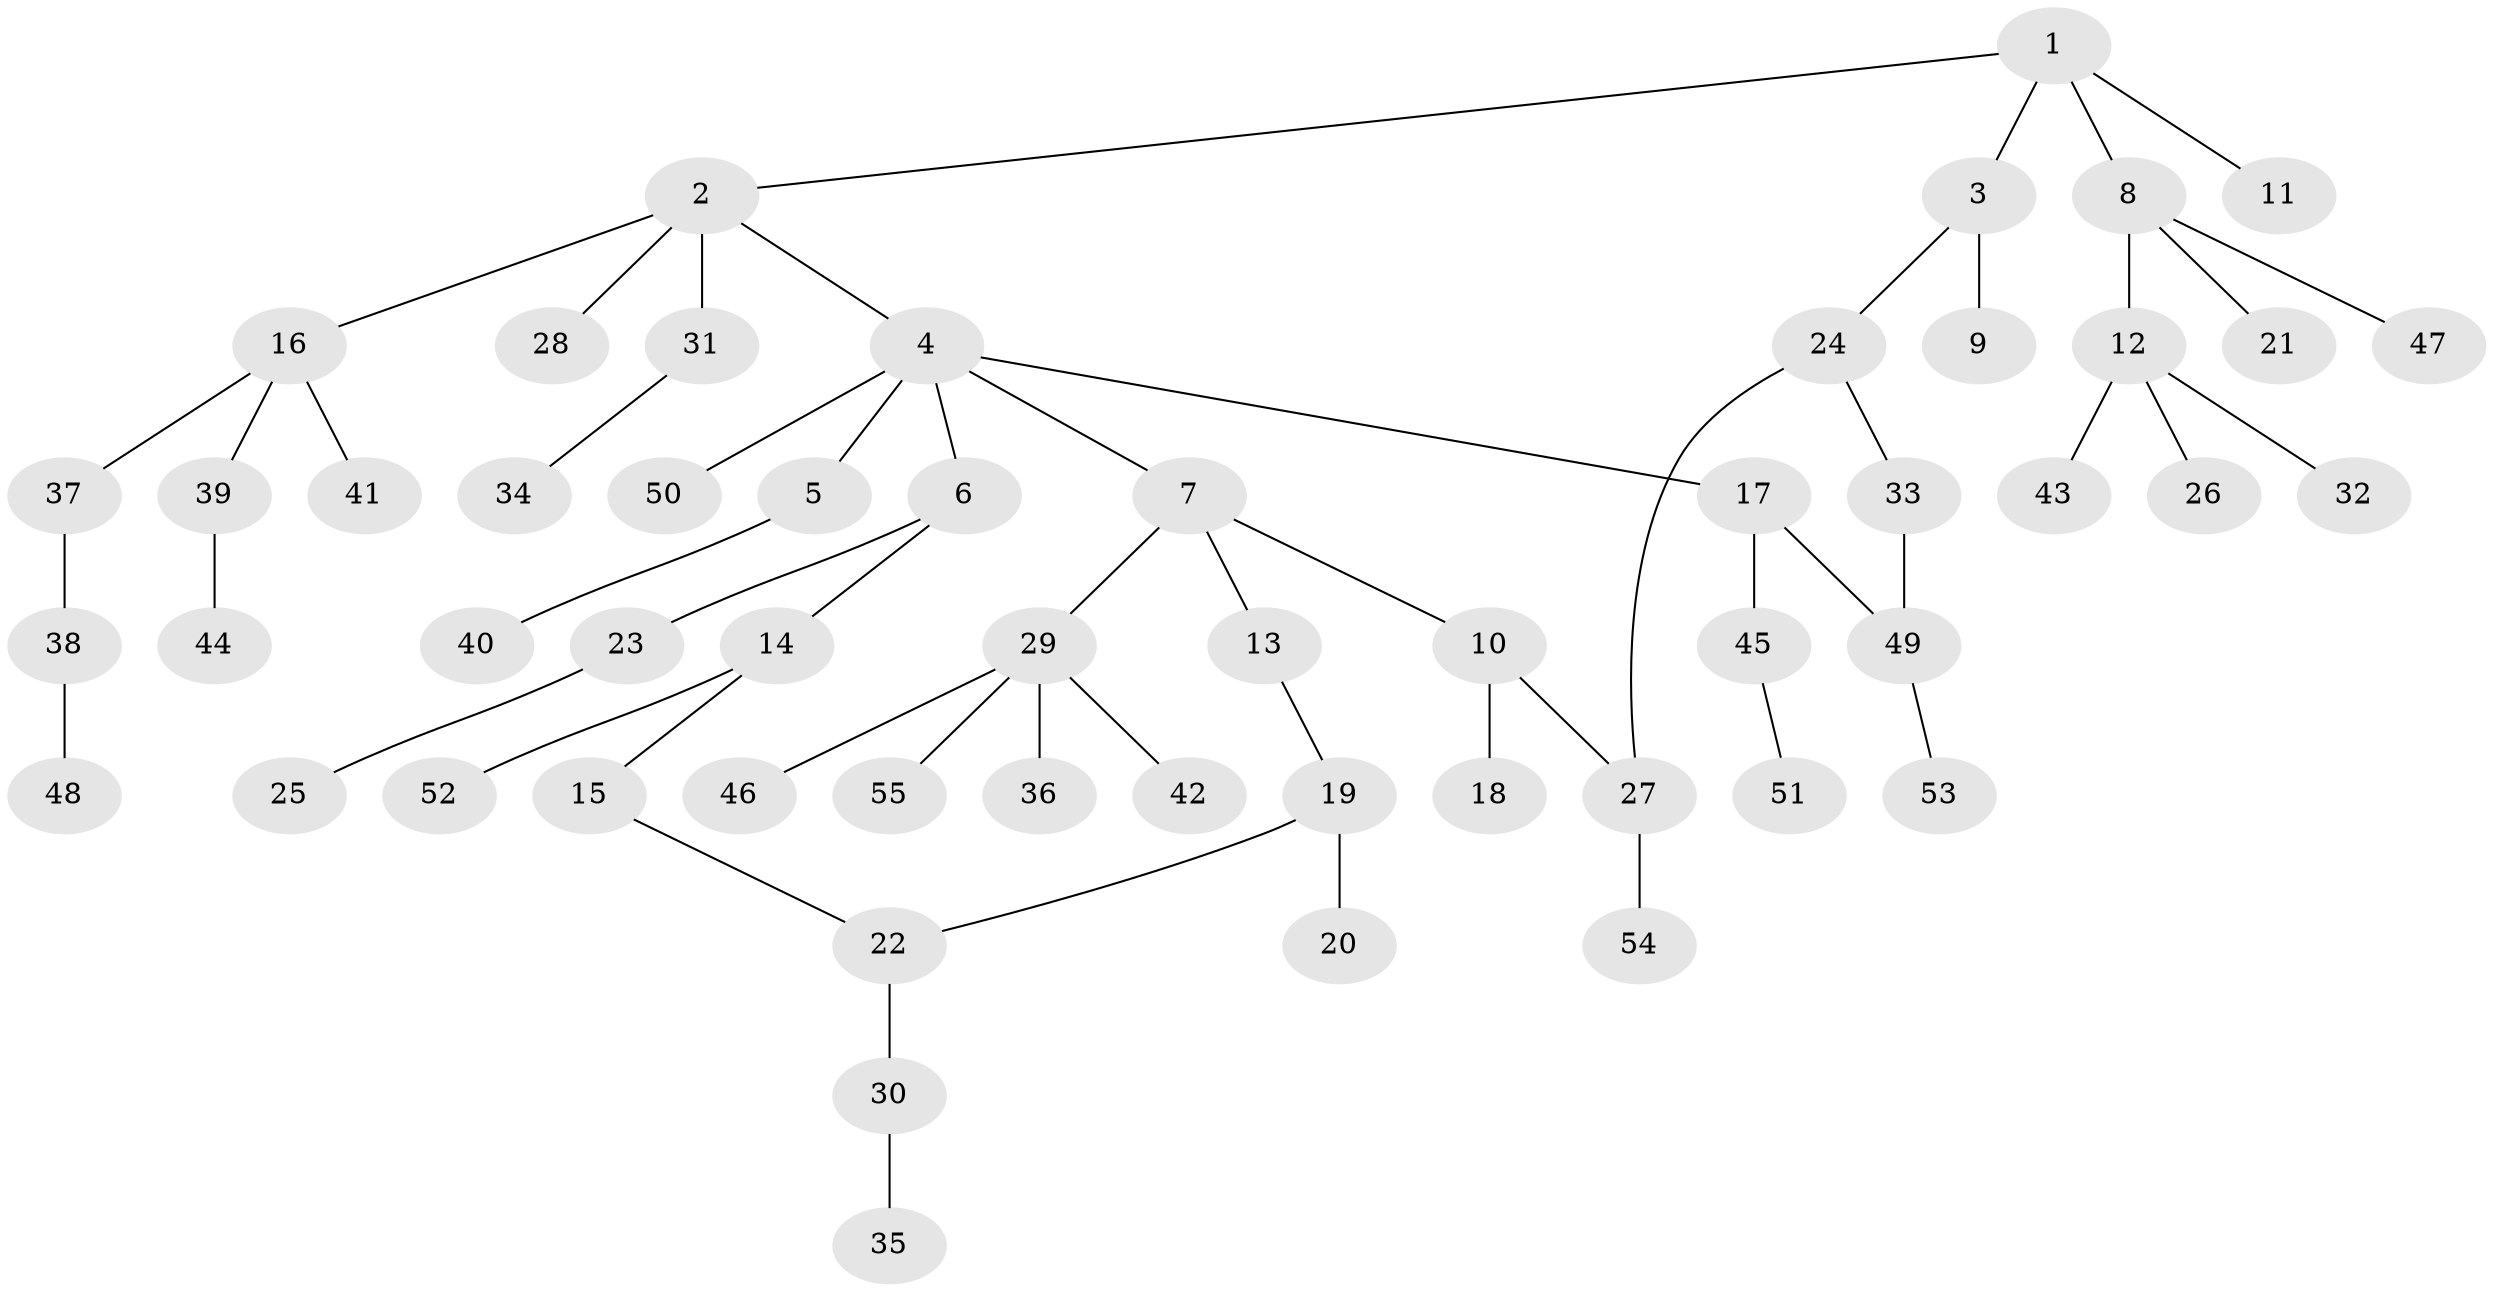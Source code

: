 // coarse degree distribution, {6: 0.02857142857142857, 4: 0.11428571428571428, 2: 0.17142857142857143, 5: 0.02857142857142857, 1: 0.4857142857142857, 3: 0.17142857142857143}
// Generated by graph-tools (version 1.1) at 2025/41/03/06/25 10:41:27]
// undirected, 55 vertices, 57 edges
graph export_dot {
graph [start="1"]
  node [color=gray90,style=filled];
  1;
  2;
  3;
  4;
  5;
  6;
  7;
  8;
  9;
  10;
  11;
  12;
  13;
  14;
  15;
  16;
  17;
  18;
  19;
  20;
  21;
  22;
  23;
  24;
  25;
  26;
  27;
  28;
  29;
  30;
  31;
  32;
  33;
  34;
  35;
  36;
  37;
  38;
  39;
  40;
  41;
  42;
  43;
  44;
  45;
  46;
  47;
  48;
  49;
  50;
  51;
  52;
  53;
  54;
  55;
  1 -- 2;
  1 -- 3;
  1 -- 8;
  1 -- 11;
  2 -- 4;
  2 -- 16;
  2 -- 28;
  2 -- 31;
  3 -- 9;
  3 -- 24;
  4 -- 5;
  4 -- 6;
  4 -- 7;
  4 -- 17;
  4 -- 50;
  5 -- 40;
  6 -- 14;
  6 -- 23;
  7 -- 10;
  7 -- 13;
  7 -- 29;
  8 -- 12;
  8 -- 21;
  8 -- 47;
  10 -- 18;
  10 -- 27;
  12 -- 26;
  12 -- 32;
  12 -- 43;
  13 -- 19;
  14 -- 15;
  14 -- 52;
  15 -- 22;
  16 -- 37;
  16 -- 39;
  16 -- 41;
  17 -- 45;
  17 -- 49;
  19 -- 20;
  19 -- 22;
  22 -- 30;
  23 -- 25;
  24 -- 27;
  24 -- 33;
  27 -- 54;
  29 -- 36;
  29 -- 42;
  29 -- 46;
  29 -- 55;
  30 -- 35;
  31 -- 34;
  33 -- 49;
  37 -- 38;
  38 -- 48;
  39 -- 44;
  45 -- 51;
  49 -- 53;
}
